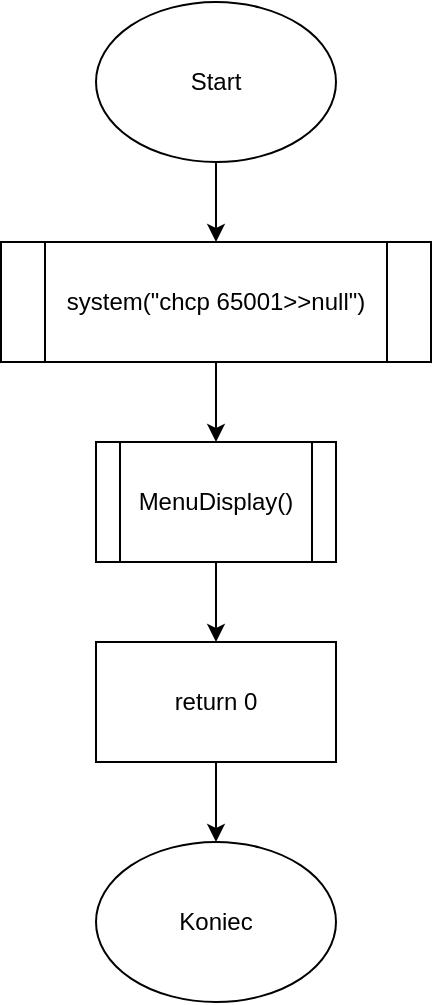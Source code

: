 <mxfile version="26.0.6">
  <diagram name="Strona-1" id="iITzw-W78YFMw7R8ciQU">
    <mxGraphModel dx="2074" dy="1106" grid="1" gridSize="10" guides="1" tooltips="1" connect="1" arrows="1" fold="1" page="1" pageScale="1" pageWidth="1169" pageHeight="827" math="0" shadow="0">
      <root>
        <mxCell id="0" />
        <mxCell id="1" parent="0" />
        <mxCell id="vt6ieioOv8jSzyHqA5HX-3" value="" style="edgeStyle=orthogonalEdgeStyle;rounded=0;orthogonalLoop=1;jettySize=auto;html=1;" edge="1" parent="1" source="vt6ieioOv8jSzyHqA5HX-1" target="vt6ieioOv8jSzyHqA5HX-2">
          <mxGeometry relative="1" as="geometry" />
        </mxCell>
        <mxCell id="vt6ieioOv8jSzyHqA5HX-1" value="Start" style="ellipse;whiteSpace=wrap;html=1;" vertex="1" parent="1">
          <mxGeometry x="525" y="80" width="120" height="80" as="geometry" />
        </mxCell>
        <mxCell id="vt6ieioOv8jSzyHqA5HX-5" value="" style="edgeStyle=orthogonalEdgeStyle;rounded=0;orthogonalLoop=1;jettySize=auto;html=1;" edge="1" parent="1" source="vt6ieioOv8jSzyHqA5HX-2" target="vt6ieioOv8jSzyHqA5HX-4">
          <mxGeometry relative="1" as="geometry" />
        </mxCell>
        <mxCell id="vt6ieioOv8jSzyHqA5HX-2" value="system(&quot;chcp 65001&amp;gt;&amp;gt;null&quot;)" style="shape=process;whiteSpace=wrap;html=1;backgroundOutline=1;" vertex="1" parent="1">
          <mxGeometry x="477.5" y="200" width="215" height="60" as="geometry" />
        </mxCell>
        <mxCell id="vt6ieioOv8jSzyHqA5HX-8" value="" style="edgeStyle=orthogonalEdgeStyle;rounded=0;orthogonalLoop=1;jettySize=auto;html=1;" edge="1" parent="1" source="vt6ieioOv8jSzyHqA5HX-4" target="vt6ieioOv8jSzyHqA5HX-6">
          <mxGeometry relative="1" as="geometry" />
        </mxCell>
        <mxCell id="vt6ieioOv8jSzyHqA5HX-4" value="MenuDisplay()" style="shape=process;whiteSpace=wrap;html=1;backgroundOutline=1;" vertex="1" parent="1">
          <mxGeometry x="525" y="300" width="120" height="60" as="geometry" />
        </mxCell>
        <mxCell id="vt6ieioOv8jSzyHqA5HX-9" value="" style="edgeStyle=orthogonalEdgeStyle;rounded=0;orthogonalLoop=1;jettySize=auto;html=1;" edge="1" parent="1" source="vt6ieioOv8jSzyHqA5HX-6" target="vt6ieioOv8jSzyHqA5HX-7">
          <mxGeometry relative="1" as="geometry" />
        </mxCell>
        <mxCell id="vt6ieioOv8jSzyHqA5HX-6" value="return 0" style="rounded=0;whiteSpace=wrap;html=1;" vertex="1" parent="1">
          <mxGeometry x="525" y="400" width="120" height="60" as="geometry" />
        </mxCell>
        <mxCell id="vt6ieioOv8jSzyHqA5HX-7" value="Koniec" style="ellipse;whiteSpace=wrap;html=1;" vertex="1" parent="1">
          <mxGeometry x="525" y="500" width="120" height="80" as="geometry" />
        </mxCell>
      </root>
    </mxGraphModel>
  </diagram>
</mxfile>
